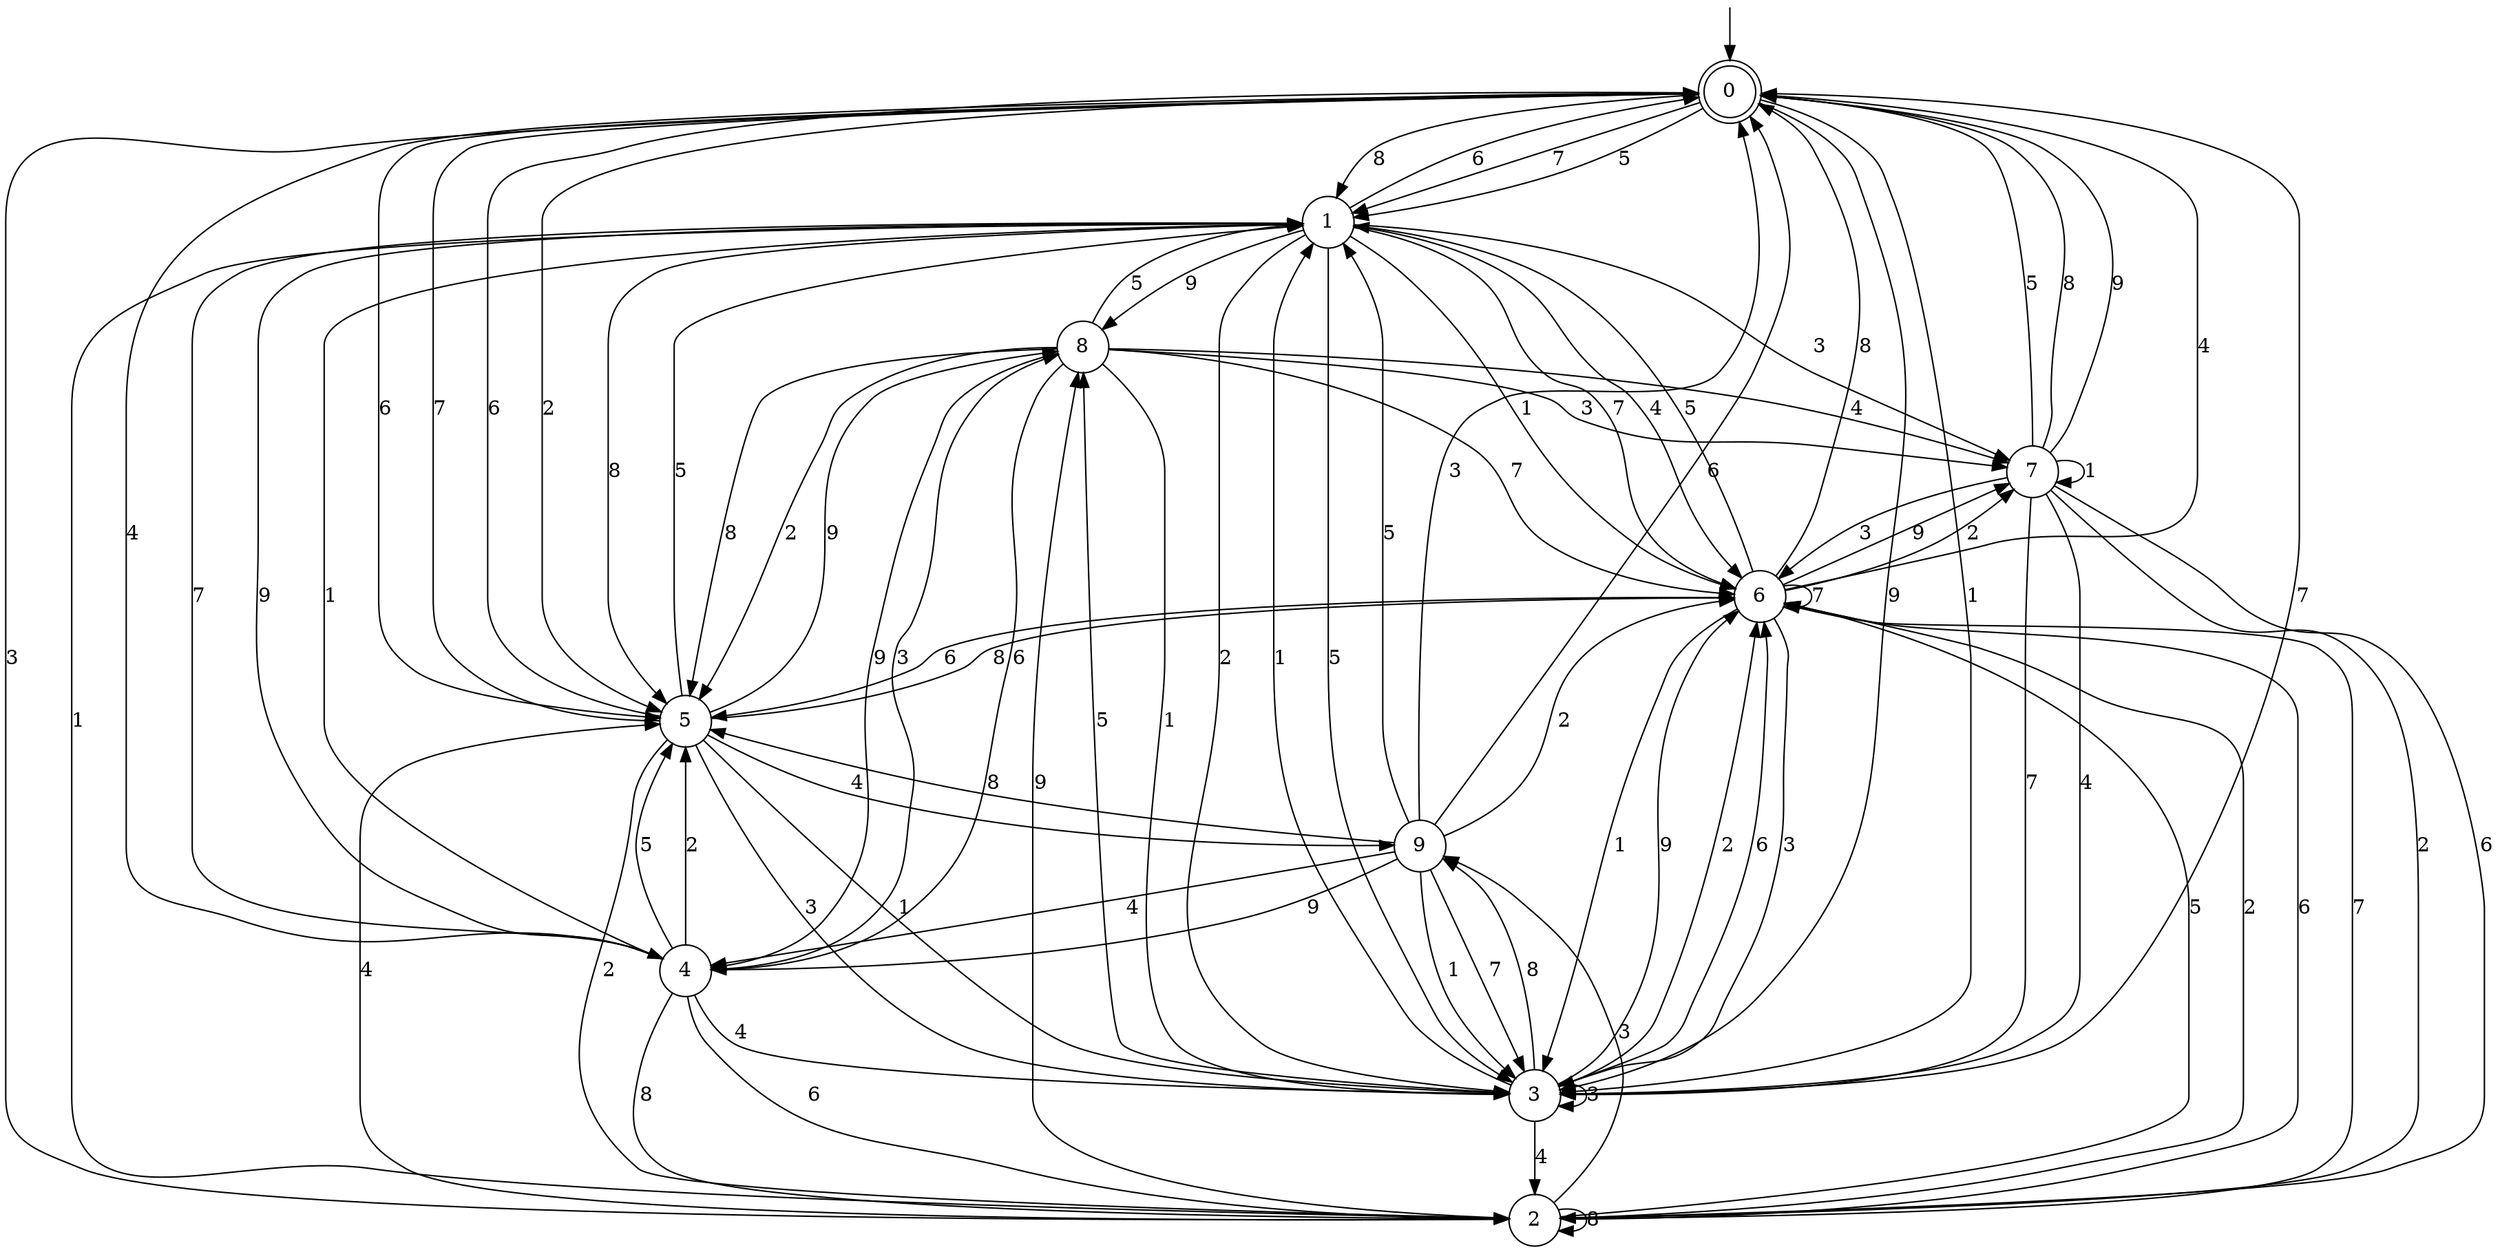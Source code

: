 digraph g {

	s0 [shape="doublecircle" label="0"];
	s1 [shape="circle" label="1"];
	s2 [shape="circle" label="2"];
	s3 [shape="circle" label="3"];
	s4 [shape="circle" label="4"];
	s5 [shape="circle" label="5"];
	s6 [shape="circle" label="6"];
	s7 [shape="circle" label="7"];
	s8 [shape="circle" label="8"];
	s9 [shape="circle" label="9"];
	s0 -> s1 [label="7"];
	s0 -> s1 [label="5"];
	s0 -> s1 [label="8"];
	s0 -> s2 [label="3"];
	s0 -> s3 [label="9"];
	s0 -> s4 [label="4"];
	s0 -> s5 [label="2"];
	s0 -> s5 [label="6"];
	s0 -> s3 [label="1"];
	s1 -> s6 [label="7"];
	s1 -> s3 [label="5"];
	s1 -> s5 [label="8"];
	s1 -> s7 [label="3"];
	s1 -> s8 [label="9"];
	s1 -> s6 [label="4"];
	s1 -> s3 [label="2"];
	s1 -> s0 [label="6"];
	s1 -> s6 [label="1"];
	s2 -> s6 [label="7"];
	s2 -> s6 [label="5"];
	s2 -> s2 [label="8"];
	s2 -> s9 [label="3"];
	s2 -> s8 [label="9"];
	s2 -> s5 [label="4"];
	s2 -> s6 [label="2"];
	s2 -> s6 [label="6"];
	s2 -> s1 [label="1"];
	s3 -> s0 [label="7"];
	s3 -> s8 [label="5"];
	s3 -> s9 [label="8"];
	s3 -> s3 [label="3"];
	s3 -> s6 [label="9"];
	s3 -> s2 [label="4"];
	s3 -> s6 [label="2"];
	s3 -> s6 [label="6"];
	s3 -> s1 [label="1"];
	s4 -> s1 [label="7"];
	s4 -> s5 [label="5"];
	s4 -> s2 [label="8"];
	s4 -> s8 [label="3"];
	s4 -> s1 [label="9"];
	s4 -> s3 [label="4"];
	s4 -> s5 [label="2"];
	s4 -> s2 [label="6"];
	s4 -> s1 [label="1"];
	s5 -> s0 [label="7"];
	s5 -> s1 [label="5"];
	s5 -> s6 [label="8"];
	s5 -> s3 [label="3"];
	s5 -> s8 [label="9"];
	s5 -> s9 [label="4"];
	s5 -> s2 [label="2"];
	s5 -> s0 [label="6"];
	s5 -> s3 [label="1"];
	s6 -> s6 [label="7"];
	s6 -> s1 [label="5"];
	s6 -> s0 [label="8"];
	s6 -> s3 [label="3"];
	s6 -> s7 [label="9"];
	s6 -> s0 [label="4"];
	s6 -> s7 [label="2"];
	s6 -> s5 [label="6"];
	s6 -> s3 [label="1"];
	s7 -> s3 [label="7"];
	s7 -> s0 [label="5"];
	s7 -> s0 [label="8"];
	s7 -> s6 [label="3"];
	s7 -> s0 [label="9"];
	s7 -> s3 [label="4"];
	s7 -> s2 [label="2"];
	s7 -> s2 [label="6"];
	s7 -> s7 [label="1"];
	s8 -> s6 [label="7"];
	s8 -> s1 [label="5"];
	s8 -> s5 [label="8"];
	s8 -> s7 [label="3"];
	s8 -> s4 [label="9"];
	s8 -> s7 [label="4"];
	s8 -> s5 [label="2"];
	s8 -> s4 [label="6"];
	s8 -> s3 [label="1"];
	s9 -> s3 [label="7"];
	s9 -> s1 [label="5"];
	s9 -> s5 [label="8"];
	s9 -> s0 [label="3"];
	s9 -> s4 [label="9"];
	s9 -> s4 [label="4"];
	s9 -> s6 [label="2"];
	s9 -> s0 [label="6"];
	s9 -> s3 [label="1"];

__start0 [label="" shape="none" width="0" height="0"];
__start0 -> s0;

}
